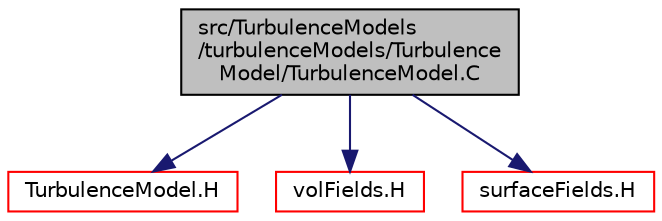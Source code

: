 digraph "src/TurbulenceModels/turbulenceModels/TurbulenceModel/TurbulenceModel.C"
{
  bgcolor="transparent";
  edge [fontname="Helvetica",fontsize="10",labelfontname="Helvetica",labelfontsize="10"];
  node [fontname="Helvetica",fontsize="10",shape=record];
  Node1 [label="src/TurbulenceModels\l/turbulenceModels/Turbulence\lModel/TurbulenceModel.C",height=0.2,width=0.4,color="black", fillcolor="grey75", style="filled", fontcolor="black"];
  Node1 -> Node2 [color="midnightblue",fontsize="10",style="solid",fontname="Helvetica"];
  Node2 [label="TurbulenceModel.H",height=0.2,width=0.4,color="red",URL="$a10882.html"];
  Node1 -> Node3 [color="midnightblue",fontsize="10",style="solid",fontname="Helvetica"];
  Node3 [label="volFields.H",height=0.2,width=0.4,color="red",URL="$a05761.html"];
  Node1 -> Node4 [color="midnightblue",fontsize="10",style="solid",fontname="Helvetica"];
  Node4 [label="surfaceFields.H",height=0.2,width=0.4,color="red",URL="$a05756.html",tooltip="Foam::surfaceFields. "];
}
